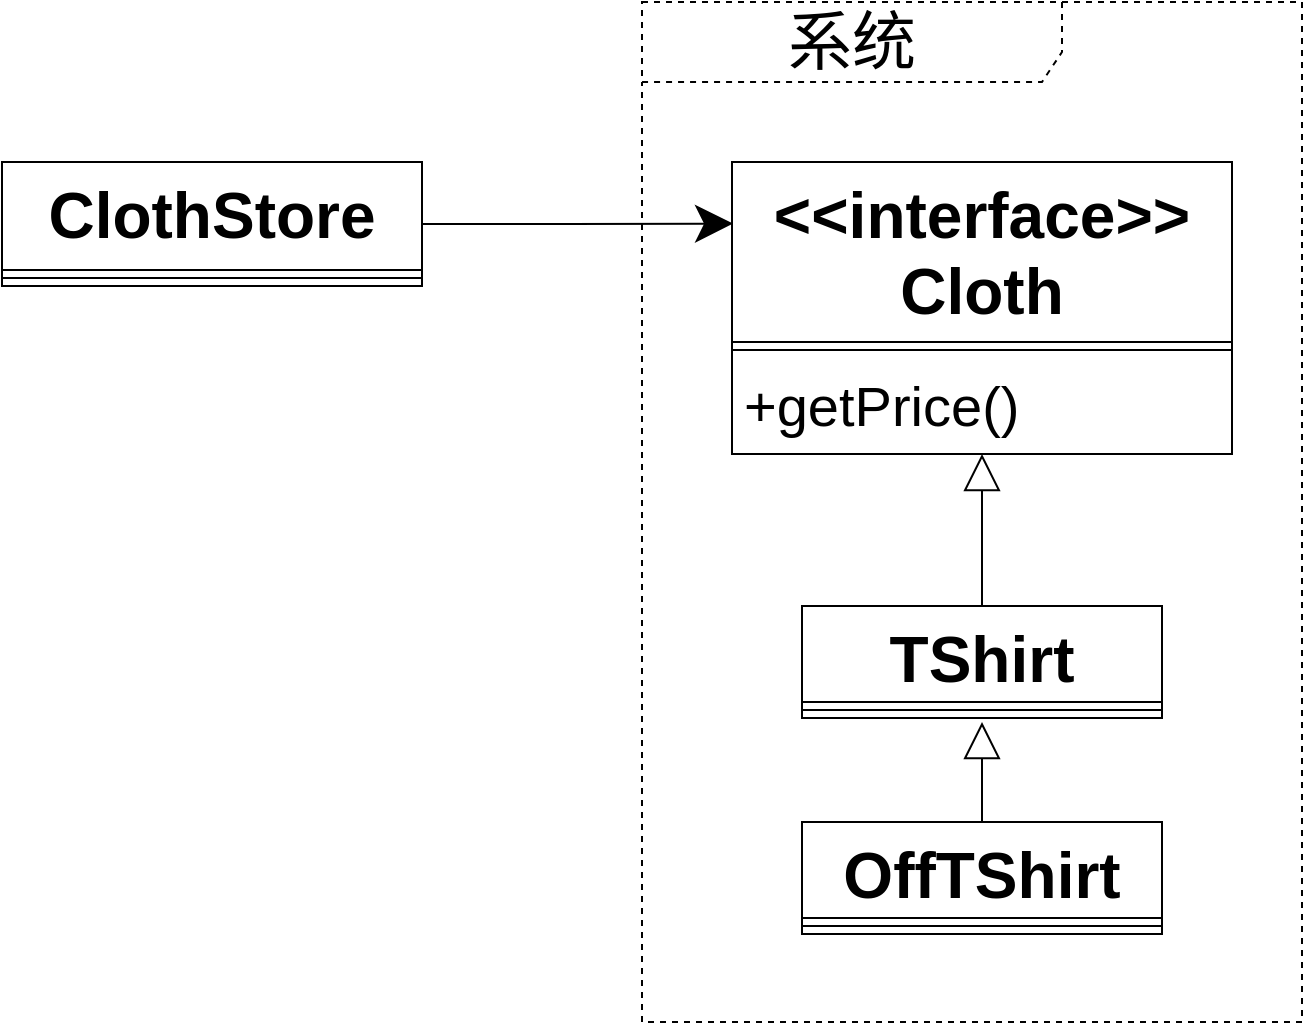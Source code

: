 <mxfile version="14.6.13" type="device"><diagram id="lOc39g2zFMwpDDG7bCKI" name="第 1 页"><mxGraphModel dx="1106" dy="852" grid="1" gridSize="10" guides="1" tooltips="1" connect="1" arrows="1" fold="1" page="1" pageScale="1" pageWidth="827" pageHeight="1169" math="0" shadow="0"><root><mxCell id="0"/><mxCell id="1" parent="0"/><mxCell id="hDEoh9QcX2f7K0rtINKy-1" style="edgeStyle=orthogonalEdgeStyle;rounded=0;orthogonalLoop=1;jettySize=auto;html=1;endArrow=classic;endFill=1;startSize=16;endSize=16;entryX=0.002;entryY=0.211;entryDx=0;entryDy=0;entryPerimeter=0;" parent="1" source="hDEoh9QcX2f7K0rtINKy-2" target="hDEoh9QcX2f7K0rtINKy-4" edge="1"><mxGeometry relative="1" as="geometry"><mxPoint x="500" y="181" as="targetPoint"/></mxGeometry></mxCell><mxCell id="hDEoh9QcX2f7K0rtINKy-2" value="ClothStore" style="swimlane;fontStyle=1;align=center;verticalAlign=top;childLayout=stackLayout;horizontal=1;startSize=54;horizontalStack=0;resizeParent=1;resizeParentMax=0;resizeLast=0;collapsible=1;marginBottom=0;fontSize=32;" parent="1" vertex="1"><mxGeometry x="140" y="150" width="210" height="62" as="geometry"/></mxCell><mxCell id="hDEoh9QcX2f7K0rtINKy-3" value="" style="line;strokeWidth=1;fillColor=none;align=left;verticalAlign=middle;spacingTop=-1;spacingLeft=3;spacingRight=3;rotatable=0;labelPosition=right;points=[];portConstraint=eastwest;" parent="hDEoh9QcX2f7K0rtINKy-2" vertex="1"><mxGeometry y="54" width="210" height="8" as="geometry"/></mxCell><mxCell id="hDEoh9QcX2f7K0rtINKy-4" value="&lt;&lt;interface&gt;&gt;&#10;Cloth" style="swimlane;fontStyle=1;align=center;verticalAlign=top;childLayout=stackLayout;horizontal=1;startSize=90;horizontalStack=0;resizeParent=1;resizeParentMax=0;resizeLast=0;collapsible=1;marginBottom=0;fontSize=32;" parent="1" vertex="1"><mxGeometry x="505" y="150" width="250" height="146" as="geometry"/></mxCell><mxCell id="hDEoh9QcX2f7K0rtINKy-5" value="" style="line;strokeWidth=1;fillColor=none;align=left;verticalAlign=middle;spacingTop=-1;spacingLeft=3;spacingRight=3;rotatable=0;labelPosition=right;points=[];portConstraint=eastwest;" parent="hDEoh9QcX2f7K0rtINKy-4" vertex="1"><mxGeometry y="90" width="250" height="8" as="geometry"/></mxCell><mxCell id="hDEoh9QcX2f7K0rtINKy-6" value="+getPrice()" style="text;strokeColor=none;fillColor=none;align=left;verticalAlign=top;spacingLeft=4;spacingRight=4;overflow=hidden;rotatable=0;points=[[0,0.5],[1,0.5]];portConstraint=eastwest;fontSize=28;" parent="hDEoh9QcX2f7K0rtINKy-4" vertex="1"><mxGeometry y="98" width="250" height="48" as="geometry"/></mxCell><mxCell id="hDEoh9QcX2f7K0rtINKy-7" style="edgeStyle=orthogonalEdgeStyle;rounded=0;orthogonalLoop=1;jettySize=auto;html=1;entryX=0.5;entryY=1;entryDx=0;entryDy=0;entryPerimeter=0;endArrow=block;endFill=0;endSize=16;startSize=16;" parent="1" source="hDEoh9QcX2f7K0rtINKy-8" target="hDEoh9QcX2f7K0rtINKy-6" edge="1"><mxGeometry relative="1" as="geometry"/></mxCell><mxCell id="hDEoh9QcX2f7K0rtINKy-8" value="TShirt" style="swimlane;fontStyle=1;align=center;verticalAlign=top;childLayout=stackLayout;horizontal=1;startSize=48;horizontalStack=0;resizeParent=1;resizeParentMax=0;resizeLast=0;collapsible=1;marginBottom=0;fontSize=32;" parent="1" vertex="1"><mxGeometry x="540" y="372" width="180" height="56" as="geometry"/></mxCell><mxCell id="hDEoh9QcX2f7K0rtINKy-9" value="" style="line;strokeWidth=1;fillColor=none;align=left;verticalAlign=middle;spacingTop=-1;spacingLeft=3;spacingRight=3;rotatable=0;labelPosition=right;points=[];portConstraint=eastwest;" parent="hDEoh9QcX2f7K0rtINKy-8" vertex="1"><mxGeometry y="48" width="180" height="8" as="geometry"/></mxCell><mxCell id="hDEoh9QcX2f7K0rtINKy-12" style="edgeStyle=orthogonalEdgeStyle;rounded=0;orthogonalLoop=1;jettySize=auto;html=1;endArrow=block;endFill=0;endSize=16;startSize=16;" parent="1" source="hDEoh9QcX2f7K0rtINKy-10" edge="1"><mxGeometry relative="1" as="geometry"><mxPoint x="630" y="430" as="targetPoint"/></mxGeometry></mxCell><mxCell id="hDEoh9QcX2f7K0rtINKy-10" value="OffTShirt" style="swimlane;fontStyle=1;align=center;verticalAlign=top;childLayout=stackLayout;horizontal=1;startSize=48;horizontalStack=0;resizeParent=1;resizeParentMax=0;resizeLast=0;collapsible=1;marginBottom=0;fontSize=32;" parent="1" vertex="1"><mxGeometry x="540" y="480" width="180" height="56" as="geometry"/></mxCell><mxCell id="hDEoh9QcX2f7K0rtINKy-11" value="" style="line;strokeWidth=1;fillColor=none;align=left;verticalAlign=middle;spacingTop=-1;spacingLeft=3;spacingRight=3;rotatable=0;labelPosition=right;points=[];portConstraint=eastwest;" parent="hDEoh9QcX2f7K0rtINKy-10" vertex="1"><mxGeometry y="48" width="180" height="8" as="geometry"/></mxCell><mxCell id="1HYPyrG9Lsvfk1FhkXg1-1" value="&lt;font style=&quot;font-size: 32px&quot;&gt;系统&lt;/font&gt;" style="shape=umlFrame;whiteSpace=wrap;html=1;width=210;height=40;fontSize=32;dashed=1;" parent="1" vertex="1"><mxGeometry x="460" y="70" width="330" height="510" as="geometry"/></mxCell></root></mxGraphModel></diagram></mxfile>